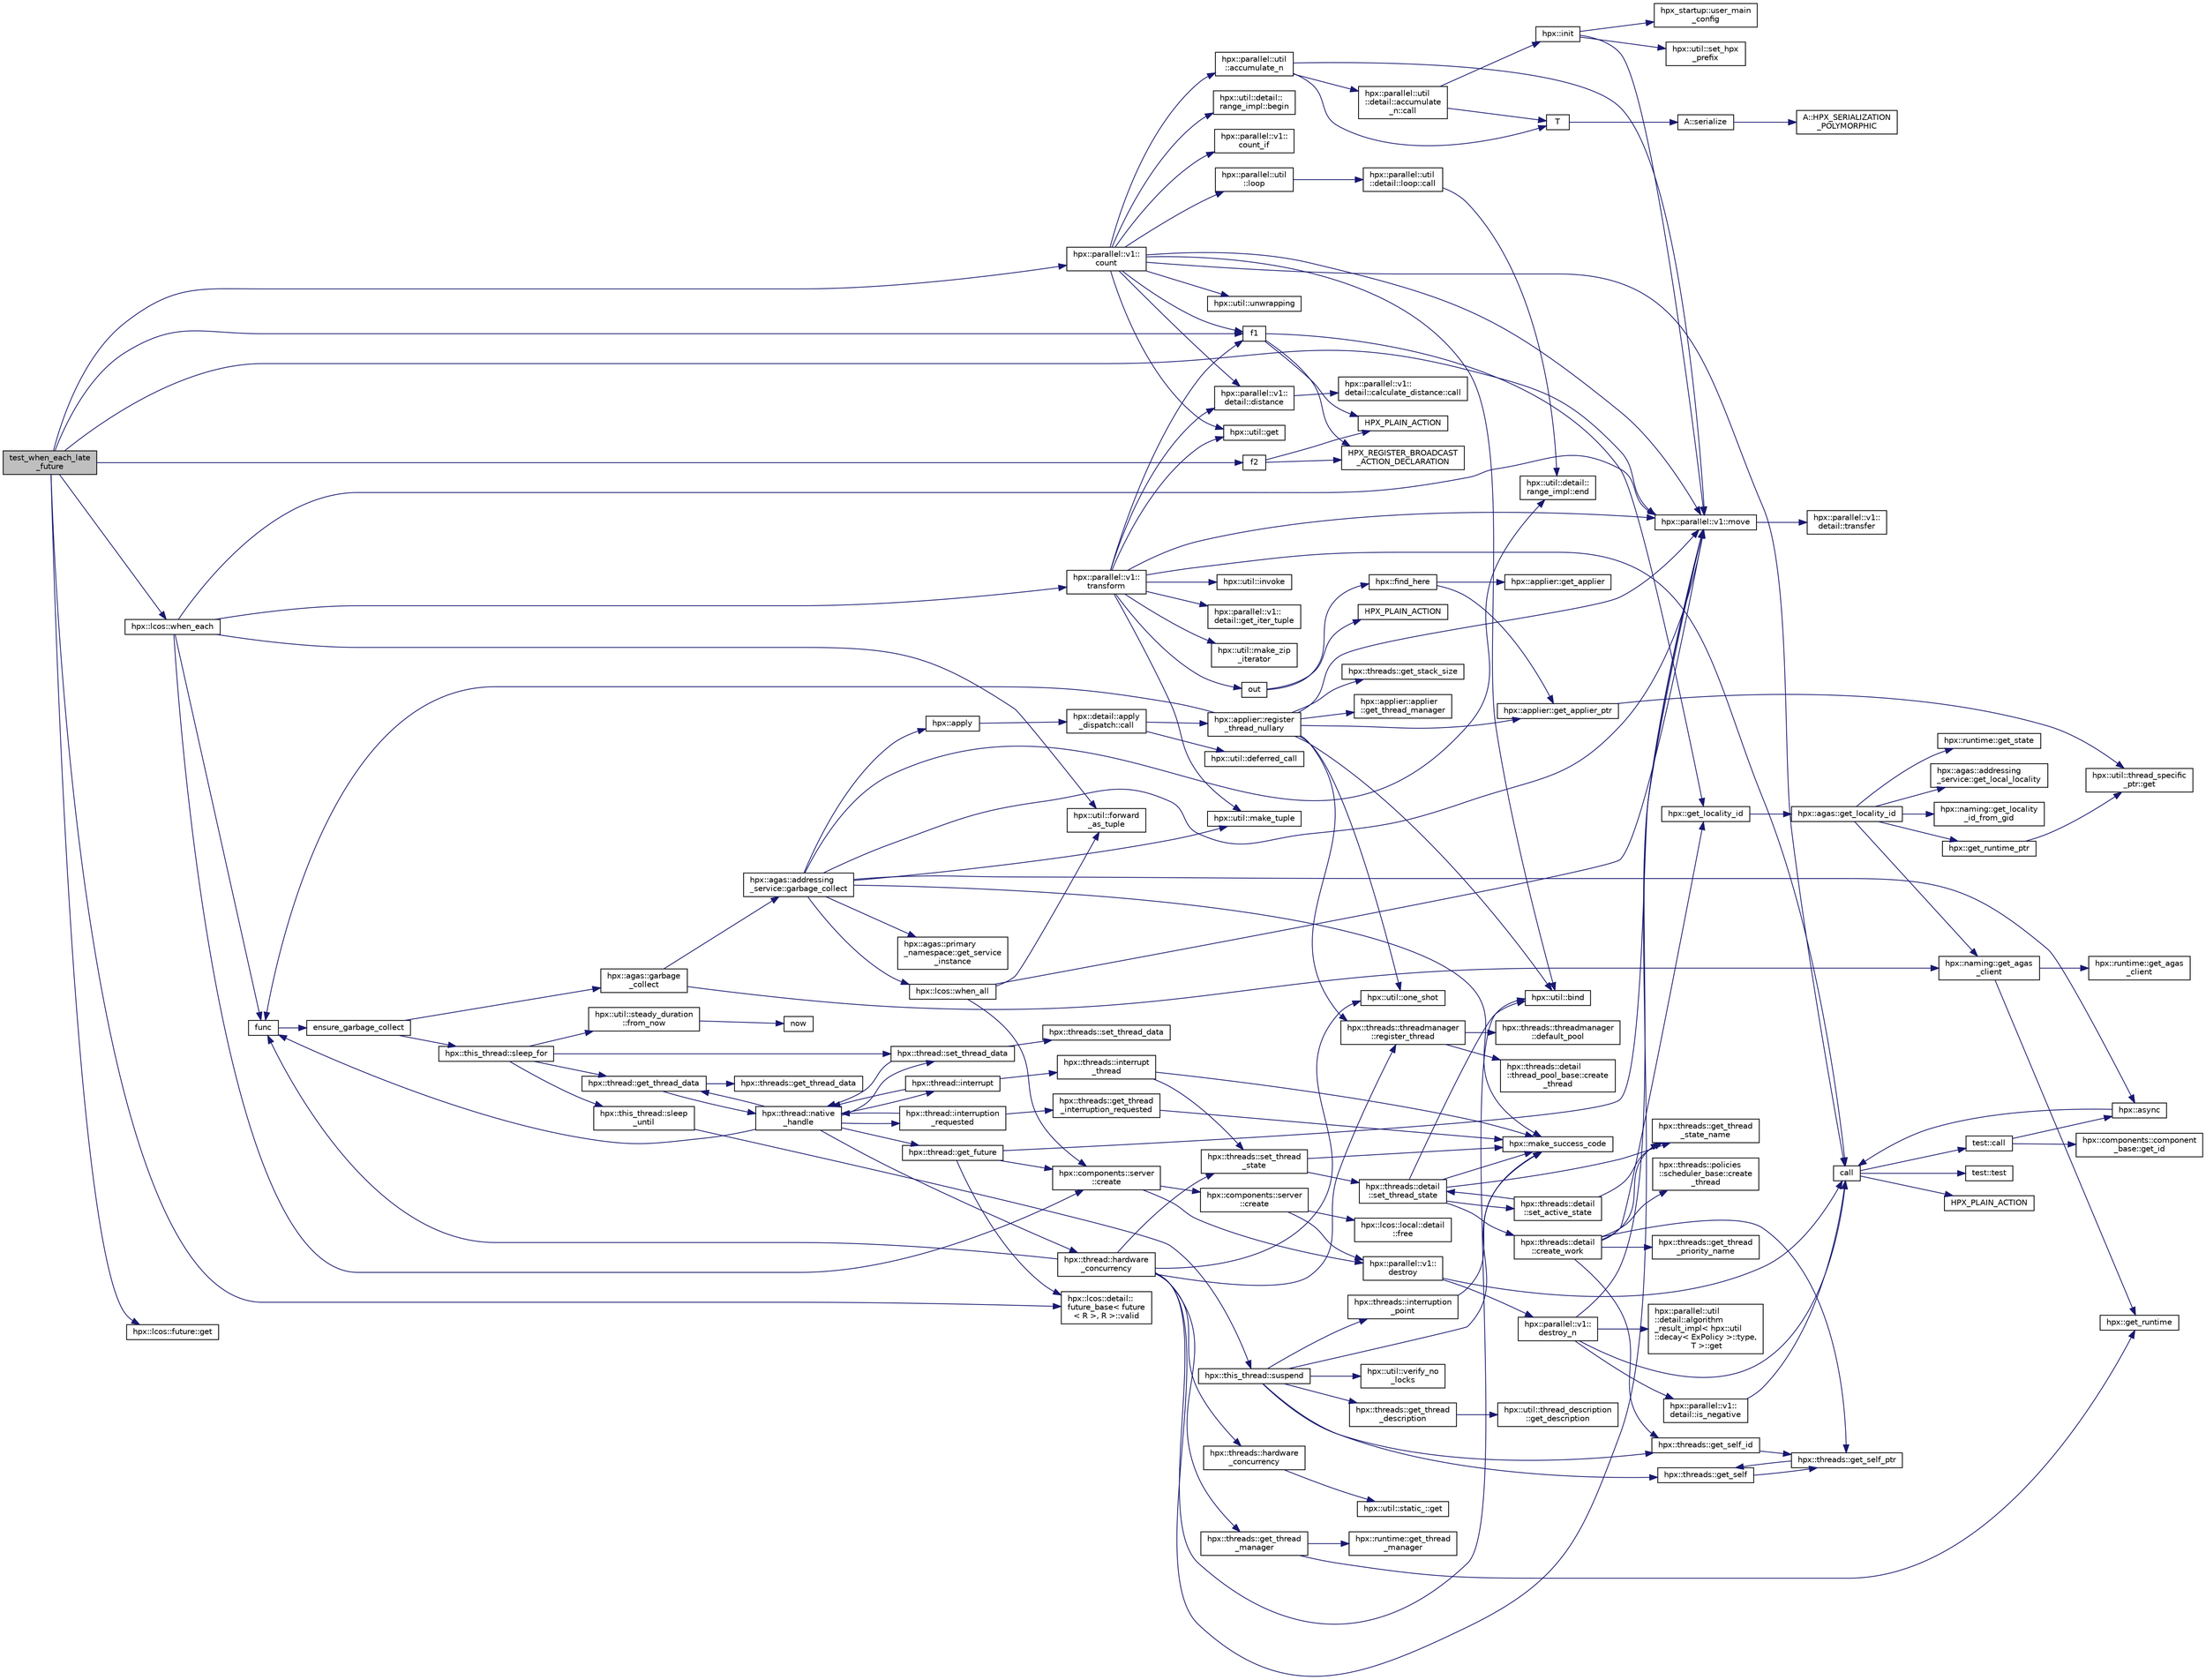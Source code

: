 digraph "test_when_each_late_future"
{
  edge [fontname="Helvetica",fontsize="10",labelfontname="Helvetica",labelfontsize="10"];
  node [fontname="Helvetica",fontsize="10",shape=record];
  rankdir="LR";
  Node809 [label="test_when_each_late\l_future",height=0.2,width=0.4,color="black", fillcolor="grey75", style="filled", fontcolor="black"];
  Node809 -> Node810 [color="midnightblue",fontsize="10",style="solid",fontname="Helvetica"];
  Node810 [label="hpx::parallel::v1::\lcount",height=0.2,width=0.4,color="black", fillcolor="white", style="filled",URL="$db/db9/namespacehpx_1_1parallel_1_1v1.html#a19d058114a2bd44801aab4176b188e23"];
  Node810 -> Node811 [color="midnightblue",fontsize="10",style="solid",fontname="Helvetica"];
  Node811 [label="hpx::parallel::v1::\lcount_if",height=0.2,width=0.4,color="black", fillcolor="white", style="filled",URL="$db/db9/namespacehpx_1_1parallel_1_1v1.html#ad836ff017ec208c2d6388a9b47b05ce0"];
  Node810 -> Node812 [color="midnightblue",fontsize="10",style="solid",fontname="Helvetica"];
  Node812 [label="f1",height=0.2,width=0.4,color="black", fillcolor="white", style="filled",URL="$d8/d8b/broadcast_8cpp.html#a1751fbd41f2529b84514a9dbd767959a"];
  Node812 -> Node813 [color="midnightblue",fontsize="10",style="solid",fontname="Helvetica"];
  Node813 [label="hpx::get_locality_id",height=0.2,width=0.4,color="black", fillcolor="white", style="filled",URL="$d8/d83/namespacehpx.html#a158d7c54a657bb364c1704033010697b",tooltip="Return the number of the locality this function is being called from. "];
  Node813 -> Node814 [color="midnightblue",fontsize="10",style="solid",fontname="Helvetica"];
  Node814 [label="hpx::agas::get_locality_id",height=0.2,width=0.4,color="black", fillcolor="white", style="filled",URL="$dc/d54/namespacehpx_1_1agas.html#a491cc2ddecdf0f1a9129900caa6a4d3e"];
  Node814 -> Node815 [color="midnightblue",fontsize="10",style="solid",fontname="Helvetica"];
  Node815 [label="hpx::get_runtime_ptr",height=0.2,width=0.4,color="black", fillcolor="white", style="filled",URL="$d8/d83/namespacehpx.html#af29daf2bb3e01b4d6495a1742b6cce64"];
  Node815 -> Node816 [color="midnightblue",fontsize="10",style="solid",fontname="Helvetica"];
  Node816 [label="hpx::util::thread_specific\l_ptr::get",height=0.2,width=0.4,color="black", fillcolor="white", style="filled",URL="$d4/d4c/structhpx_1_1util_1_1thread__specific__ptr.html#a3b27d8520710478aa41d1f74206bdba9"];
  Node814 -> Node817 [color="midnightblue",fontsize="10",style="solid",fontname="Helvetica"];
  Node817 [label="hpx::runtime::get_state",height=0.2,width=0.4,color="black", fillcolor="white", style="filled",URL="$d0/d7b/classhpx_1_1runtime.html#ab405f80e060dac95d624520f38b0524c"];
  Node814 -> Node818 [color="midnightblue",fontsize="10",style="solid",fontname="Helvetica"];
  Node818 [label="hpx::naming::get_agas\l_client",height=0.2,width=0.4,color="black", fillcolor="white", style="filled",URL="$d4/dc9/namespacehpx_1_1naming.html#a0408fffd5d34b620712a801b0ae3b032"];
  Node818 -> Node819 [color="midnightblue",fontsize="10",style="solid",fontname="Helvetica"];
  Node819 [label="hpx::get_runtime",height=0.2,width=0.4,color="black", fillcolor="white", style="filled",URL="$d8/d83/namespacehpx.html#aef902cc6c7dd3b9fbadf34d1e850a070"];
  Node818 -> Node820 [color="midnightblue",fontsize="10",style="solid",fontname="Helvetica"];
  Node820 [label="hpx::runtime::get_agas\l_client",height=0.2,width=0.4,color="black", fillcolor="white", style="filled",URL="$d0/d7b/classhpx_1_1runtime.html#aeb5dddd30d6b9861669af8ad44d1a96a"];
  Node814 -> Node821 [color="midnightblue",fontsize="10",style="solid",fontname="Helvetica"];
  Node821 [label="hpx::agas::addressing\l_service::get_local_locality",height=0.2,width=0.4,color="black", fillcolor="white", style="filled",URL="$db/d58/structhpx_1_1agas_1_1addressing__service.html#ab52c19a37c2a7a006c6c15f90ad0539c"];
  Node814 -> Node822 [color="midnightblue",fontsize="10",style="solid",fontname="Helvetica"];
  Node822 [label="hpx::naming::get_locality\l_id_from_gid",height=0.2,width=0.4,color="black", fillcolor="white", style="filled",URL="$d4/dc9/namespacehpx_1_1naming.html#a7fd43037784560bd04fda9b49e33529f"];
  Node812 -> Node823 [color="midnightblue",fontsize="10",style="solid",fontname="Helvetica"];
  Node823 [label="HPX_PLAIN_ACTION",height=0.2,width=0.4,color="black", fillcolor="white", style="filled",URL="$d8/d8b/broadcast_8cpp.html#a19685a0394ce6a99351f7a679f6eeefc"];
  Node812 -> Node824 [color="midnightblue",fontsize="10",style="solid",fontname="Helvetica"];
  Node824 [label="HPX_REGISTER_BROADCAST\l_ACTION_DECLARATION",height=0.2,width=0.4,color="black", fillcolor="white", style="filled",URL="$d7/d38/addressing__service_8cpp.html#a573d764d9cb34eec46a4bdffcf07875f"];
  Node810 -> Node825 [color="midnightblue",fontsize="10",style="solid",fontname="Helvetica"];
  Node825 [label="hpx::parallel::util\l::loop",height=0.2,width=0.4,color="black", fillcolor="white", style="filled",URL="$df/dc6/namespacehpx_1_1parallel_1_1util.html#a3f434e00f42929aac85debb8c5782213"];
  Node825 -> Node826 [color="midnightblue",fontsize="10",style="solid",fontname="Helvetica"];
  Node826 [label="hpx::parallel::util\l::detail::loop::call",height=0.2,width=0.4,color="black", fillcolor="white", style="filled",URL="$da/d06/structhpx_1_1parallel_1_1util_1_1detail_1_1loop.html#a5c5e8dbda782f09cdb7bc2509e3bf09e"];
  Node826 -> Node827 [color="midnightblue",fontsize="10",style="solid",fontname="Helvetica"];
  Node827 [label="hpx::util::detail::\lrange_impl::end",height=0.2,width=0.4,color="black", fillcolor="white", style="filled",URL="$d4/d4a/namespacehpx_1_1util_1_1detail_1_1range__impl.html#afb2ea48b0902f52ee4d8b764807b4316"];
  Node810 -> Node828 [color="midnightblue",fontsize="10",style="solid",fontname="Helvetica"];
  Node828 [label="hpx::util::bind",height=0.2,width=0.4,color="black", fillcolor="white", style="filled",URL="$df/dad/namespacehpx_1_1util.html#ad844caedf82a0173d6909d910c3e48c6"];
  Node810 -> Node829 [color="midnightblue",fontsize="10",style="solid",fontname="Helvetica"];
  Node829 [label="hpx::parallel::v1::move",height=0.2,width=0.4,color="black", fillcolor="white", style="filled",URL="$db/db9/namespacehpx_1_1parallel_1_1v1.html#aa7c4ede081ce786c9d1eb1adff495cfc"];
  Node829 -> Node830 [color="midnightblue",fontsize="10",style="solid",fontname="Helvetica"];
  Node830 [label="hpx::parallel::v1::\ldetail::transfer",height=0.2,width=0.4,color="black", fillcolor="white", style="filled",URL="$d2/ddd/namespacehpx_1_1parallel_1_1v1_1_1detail.html#ab1b56a05e1885ca7cc7ffa1804dd2f3c"];
  Node810 -> Node831 [color="midnightblue",fontsize="10",style="solid",fontname="Helvetica"];
  Node831 [label="hpx::util::get",height=0.2,width=0.4,color="black", fillcolor="white", style="filled",URL="$df/dad/namespacehpx_1_1util.html#a5cbd3c41f03f4d4acaedaa4777e3cc02"];
  Node810 -> Node832 [color="midnightblue",fontsize="10",style="solid",fontname="Helvetica"];
  Node832 [label="call",height=0.2,width=0.4,color="black", fillcolor="white", style="filled",URL="$d2/d67/promise__1620_8cpp.html#a58357f0b82bc761e1d0b9091ed563a70"];
  Node832 -> Node833 [color="midnightblue",fontsize="10",style="solid",fontname="Helvetica"];
  Node833 [label="test::test",height=0.2,width=0.4,color="black", fillcolor="white", style="filled",URL="$d8/d89/structtest.html#ab42d5ece712d716b04cb3f686f297a26"];
  Node832 -> Node834 [color="midnightblue",fontsize="10",style="solid",fontname="Helvetica"];
  Node834 [label="HPX_PLAIN_ACTION",height=0.2,width=0.4,color="black", fillcolor="white", style="filled",URL="$d2/d67/promise__1620_8cpp.html#ab96aab827a4b1fcaf66cfe0ba83fef23"];
  Node832 -> Node835 [color="midnightblue",fontsize="10",style="solid",fontname="Helvetica"];
  Node835 [label="test::call",height=0.2,width=0.4,color="black", fillcolor="white", style="filled",URL="$d8/d89/structtest.html#aeb29e7ed6518b9426ccf1344c52620ae"];
  Node835 -> Node836 [color="midnightblue",fontsize="10",style="solid",fontname="Helvetica"];
  Node836 [label="hpx::async",height=0.2,width=0.4,color="black", fillcolor="white", style="filled",URL="$d8/d83/namespacehpx.html#acb7d8e37b73b823956ce144f9a57eaa4"];
  Node836 -> Node832 [color="midnightblue",fontsize="10",style="solid",fontname="Helvetica"];
  Node835 -> Node837 [color="midnightblue",fontsize="10",style="solid",fontname="Helvetica"];
  Node837 [label="hpx::components::component\l_base::get_id",height=0.2,width=0.4,color="black", fillcolor="white", style="filled",URL="$d2/de6/classhpx_1_1components_1_1component__base.html#a4c8fd93514039bdf01c48d66d82b19cd"];
  Node810 -> Node838 [color="midnightblue",fontsize="10",style="solid",fontname="Helvetica"];
  Node838 [label="hpx::parallel::v1::\ldetail::distance",height=0.2,width=0.4,color="black", fillcolor="white", style="filled",URL="$d2/ddd/namespacehpx_1_1parallel_1_1v1_1_1detail.html#a6bea3c6a5f470cad11f27ee6bab4a33f"];
  Node838 -> Node839 [color="midnightblue",fontsize="10",style="solid",fontname="Helvetica"];
  Node839 [label="hpx::parallel::v1::\ldetail::calculate_distance::call",height=0.2,width=0.4,color="black", fillcolor="white", style="filled",URL="$db/dfa/structhpx_1_1parallel_1_1v1_1_1detail_1_1calculate__distance.html#a950a6627830a7d019ac0e734b0a447bf"];
  Node810 -> Node840 [color="midnightblue",fontsize="10",style="solid",fontname="Helvetica"];
  Node840 [label="hpx::util::unwrapping",height=0.2,width=0.4,color="black", fillcolor="white", style="filled",URL="$df/dad/namespacehpx_1_1util.html#a7529d9ac687684c33403cdd1f9cef8e4"];
  Node810 -> Node841 [color="midnightblue",fontsize="10",style="solid",fontname="Helvetica"];
  Node841 [label="hpx::parallel::util\l::accumulate_n",height=0.2,width=0.4,color="black", fillcolor="white", style="filled",URL="$df/dc6/namespacehpx_1_1parallel_1_1util.html#af19f9a2722f97c2247ea5d0dbb5e2d25"];
  Node841 -> Node842 [color="midnightblue",fontsize="10",style="solid",fontname="Helvetica"];
  Node842 [label="hpx::parallel::util\l::detail::accumulate\l_n::call",height=0.2,width=0.4,color="black", fillcolor="white", style="filled",URL="$d8/d3b/structhpx_1_1parallel_1_1util_1_1detail_1_1accumulate__n.html#a765aceb8ab313fc92f7c4aaf70ccca8f"];
  Node842 -> Node843 [color="midnightblue",fontsize="10",style="solid",fontname="Helvetica"];
  Node843 [label="hpx::init",height=0.2,width=0.4,color="black", fillcolor="white", style="filled",URL="$d8/d83/namespacehpx.html#a3c694ea960b47c56b33351ba16e3d76b",tooltip="Main entry point for launching the HPX runtime system. "];
  Node843 -> Node844 [color="midnightblue",fontsize="10",style="solid",fontname="Helvetica"];
  Node844 [label="hpx::util::set_hpx\l_prefix",height=0.2,width=0.4,color="black", fillcolor="white", style="filled",URL="$df/dad/namespacehpx_1_1util.html#ae40a23c1ba0a48d9304dcf717a95793e"];
  Node843 -> Node845 [color="midnightblue",fontsize="10",style="solid",fontname="Helvetica"];
  Node845 [label="hpx_startup::user_main\l_config",height=0.2,width=0.4,color="black", fillcolor="white", style="filled",URL="$d3/dd2/namespacehpx__startup.html#aaac571d88bd3912a4225a23eb3261637"];
  Node843 -> Node829 [color="midnightblue",fontsize="10",style="solid",fontname="Helvetica"];
  Node842 -> Node846 [color="midnightblue",fontsize="10",style="solid",fontname="Helvetica"];
  Node846 [label="T",height=0.2,width=0.4,color="black", fillcolor="white", style="filled",URL="$db/d33/polymorphic__semiintrusive__template_8cpp.html#ad187658f9cb91c1312b39ae7e896f1ea"];
  Node846 -> Node847 [color="midnightblue",fontsize="10",style="solid",fontname="Helvetica"];
  Node847 [label="A::serialize",height=0.2,width=0.4,color="black", fillcolor="white", style="filled",URL="$d7/da0/struct_a.html#a5f5c287cf471e274ed9dda0da1592212"];
  Node847 -> Node848 [color="midnightblue",fontsize="10",style="solid",fontname="Helvetica"];
  Node848 [label="A::HPX_SERIALIZATION\l_POLYMORPHIC",height=0.2,width=0.4,color="black", fillcolor="white", style="filled",URL="$d7/da0/struct_a.html#ada978cc156cebbafddb1f3aa4c01918c"];
  Node841 -> Node829 [color="midnightblue",fontsize="10",style="solid",fontname="Helvetica"];
  Node841 -> Node846 [color="midnightblue",fontsize="10",style="solid",fontname="Helvetica"];
  Node810 -> Node849 [color="midnightblue",fontsize="10",style="solid",fontname="Helvetica"];
  Node849 [label="hpx::util::detail::\lrange_impl::begin",height=0.2,width=0.4,color="black", fillcolor="white", style="filled",URL="$d4/d4a/namespacehpx_1_1util_1_1detail_1_1range__impl.html#a31e165df2b865cdd961f35ce938db41a"];
  Node809 -> Node812 [color="midnightblue",fontsize="10",style="solid",fontname="Helvetica"];
  Node809 -> Node850 [color="midnightblue",fontsize="10",style="solid",fontname="Helvetica"];
  Node850 [label="f2",height=0.2,width=0.4,color="black", fillcolor="white", style="filled",URL="$d8/d8b/broadcast_8cpp.html#a90b718127ae383af9c1b52fb8d5e1166"];
  Node850 -> Node823 [color="midnightblue",fontsize="10",style="solid",fontname="Helvetica"];
  Node850 -> Node824 [color="midnightblue",fontsize="10",style="solid",fontname="Helvetica"];
  Node809 -> Node851 [color="midnightblue",fontsize="10",style="solid",fontname="Helvetica"];
  Node851 [label="hpx::lcos::when_each",height=0.2,width=0.4,color="black", fillcolor="white", style="filled",URL="$d2/dc9/namespacehpx_1_1lcos.html#a728db59d566f9fda1ab2a44f2bf9859c"];
  Node851 -> Node852 [color="midnightblue",fontsize="10",style="solid",fontname="Helvetica"];
  Node852 [label="hpx::parallel::v1::\ltransform",height=0.2,width=0.4,color="black", fillcolor="white", style="filled",URL="$db/db9/namespacehpx_1_1parallel_1_1v1.html#a32d45550d15f1c22055bc56a431c69f4"];
  Node852 -> Node853 [color="midnightblue",fontsize="10",style="solid",fontname="Helvetica"];
  Node853 [label="hpx::util::invoke",height=0.2,width=0.4,color="black", fillcolor="white", style="filled",URL="$df/dad/namespacehpx_1_1util.html#a9ed3f52b36e725e476dbf5099134ed3d"];
  Node852 -> Node829 [color="midnightblue",fontsize="10",style="solid",fontname="Helvetica"];
  Node852 -> Node812 [color="midnightblue",fontsize="10",style="solid",fontname="Helvetica"];
  Node852 -> Node854 [color="midnightblue",fontsize="10",style="solid",fontname="Helvetica"];
  Node854 [label="hpx::parallel::v1::\ldetail::get_iter_tuple",height=0.2,width=0.4,color="black", fillcolor="white", style="filled",URL="$d2/ddd/namespacehpx_1_1parallel_1_1v1_1_1detail.html#ac54525f2c9a7b2f5801b843bca7db383"];
  Node852 -> Node855 [color="midnightblue",fontsize="10",style="solid",fontname="Helvetica"];
  Node855 [label="hpx::util::make_zip\l_iterator",height=0.2,width=0.4,color="black", fillcolor="white", style="filled",URL="$df/dad/namespacehpx_1_1util.html#a2f68369b316e5699be2c81c04e3ee209"];
  Node852 -> Node838 [color="midnightblue",fontsize="10",style="solid",fontname="Helvetica"];
  Node852 -> Node831 [color="midnightblue",fontsize="10",style="solid",fontname="Helvetica"];
  Node852 -> Node856 [color="midnightblue",fontsize="10",style="solid",fontname="Helvetica"];
  Node856 [label="hpx::util::make_tuple",height=0.2,width=0.4,color="black", fillcolor="white", style="filled",URL="$df/dad/namespacehpx_1_1util.html#a06fa74211a987d208e013f400a9f5328"];
  Node852 -> Node857 [color="midnightblue",fontsize="10",style="solid",fontname="Helvetica"];
  Node857 [label="out",height=0.2,width=0.4,color="black", fillcolor="white", style="filled",URL="$d5/d69/wait__all__hang__1946_8cpp.html#ae95890c5079ed07d292e9e2c1b187e97"];
  Node857 -> Node858 [color="midnightblue",fontsize="10",style="solid",fontname="Helvetica"];
  Node858 [label="hpx::find_here",height=0.2,width=0.4,color="black", fillcolor="white", style="filled",URL="$d8/d83/namespacehpx.html#af07c1b6e26bcdfb1138643a1a2133cf4",tooltip="Return the global id representing this locality. "];
  Node858 -> Node859 [color="midnightblue",fontsize="10",style="solid",fontname="Helvetica"];
  Node859 [label="hpx::applier::get_applier_ptr",height=0.2,width=0.4,color="black", fillcolor="white", style="filled",URL="$d8/dcb/namespacehpx_1_1applier.html#a617483cf2b77ad3a0aa428ade7b35299"];
  Node859 -> Node816 [color="midnightblue",fontsize="10",style="solid",fontname="Helvetica"];
  Node858 -> Node860 [color="midnightblue",fontsize="10",style="solid",fontname="Helvetica"];
  Node860 [label="hpx::applier::get_applier",height=0.2,width=0.4,color="black", fillcolor="white", style="filled",URL="$d8/dcb/namespacehpx_1_1applier.html#aba1147ab54a476403b37f20a39b1e239"];
  Node857 -> Node861 [color="midnightblue",fontsize="10",style="solid",fontname="Helvetica"];
  Node861 [label="HPX_PLAIN_ACTION",height=0.2,width=0.4,color="black", fillcolor="white", style="filled",URL="$d5/d69/wait__all__hang__1946_8cpp.html#ac9bd456810a9b90073efb27cea0b1cc0"];
  Node852 -> Node832 [color="midnightblue",fontsize="10",style="solid",fontname="Helvetica"];
  Node851 -> Node862 [color="midnightblue",fontsize="10",style="solid",fontname="Helvetica"];
  Node862 [label="hpx::util::forward\l_as_tuple",height=0.2,width=0.4,color="black", fillcolor="white", style="filled",URL="$df/dad/namespacehpx_1_1util.html#ab7c31e3f24c3302a4f67b6735a6fa597"];
  Node851 -> Node829 [color="midnightblue",fontsize="10",style="solid",fontname="Helvetica"];
  Node851 -> Node863 [color="midnightblue",fontsize="10",style="solid",fontname="Helvetica"];
  Node863 [label="func",height=0.2,width=0.4,color="black", fillcolor="white", style="filled",URL="$d8/dfd/id__type__ref__counting__1032_8cpp.html#ab811b86ea5107ffb3351fcaa29d2c652"];
  Node863 -> Node864 [color="midnightblue",fontsize="10",style="solid",fontname="Helvetica"];
  Node864 [label="ensure_garbage_collect",height=0.2,width=0.4,color="black", fillcolor="white", style="filled",URL="$d8/dfd/id__type__ref__counting__1032_8cpp.html#a5264b94bf7c262ac0e521fb290d476d5"];
  Node864 -> Node865 [color="midnightblue",fontsize="10",style="solid",fontname="Helvetica"];
  Node865 [label="hpx::this_thread::sleep_for",height=0.2,width=0.4,color="black", fillcolor="white", style="filled",URL="$d9/d52/namespacehpx_1_1this__thread.html#afc042a5a5fa52eef2d1d177a343435cf"];
  Node865 -> Node866 [color="midnightblue",fontsize="10",style="solid",fontname="Helvetica"];
  Node866 [label="hpx::this_thread::sleep\l_until",height=0.2,width=0.4,color="black", fillcolor="white", style="filled",URL="$d9/d52/namespacehpx_1_1this__thread.html#ae12a853980115b23ff0ab8ca06622658"];
  Node866 -> Node867 [color="midnightblue",fontsize="10",style="solid",fontname="Helvetica"];
  Node867 [label="hpx::this_thread::suspend",height=0.2,width=0.4,color="black", fillcolor="white", style="filled",URL="$d9/d52/namespacehpx_1_1this__thread.html#aca220026fb3014c0881d129fe31c0073"];
  Node867 -> Node868 [color="midnightblue",fontsize="10",style="solid",fontname="Helvetica"];
  Node868 [label="hpx::threads::get_self",height=0.2,width=0.4,color="black", fillcolor="white", style="filled",URL="$d7/d28/namespacehpx_1_1threads.html#a07daf4d6d29233f20d66d41ab7b5b8e8"];
  Node868 -> Node869 [color="midnightblue",fontsize="10",style="solid",fontname="Helvetica"];
  Node869 [label="hpx::threads::get_self_ptr",height=0.2,width=0.4,color="black", fillcolor="white", style="filled",URL="$d7/d28/namespacehpx_1_1threads.html#a22877ae347ad884cde3a51397dad6c53"];
  Node869 -> Node868 [color="midnightblue",fontsize="10",style="solid",fontname="Helvetica"];
  Node867 -> Node870 [color="midnightblue",fontsize="10",style="solid",fontname="Helvetica"];
  Node870 [label="hpx::threads::get_self_id",height=0.2,width=0.4,color="black", fillcolor="white", style="filled",URL="$d7/d28/namespacehpx_1_1threads.html#afafe0f900b9fac3d4ed3c747625c1cfe"];
  Node870 -> Node869 [color="midnightblue",fontsize="10",style="solid",fontname="Helvetica"];
  Node867 -> Node871 [color="midnightblue",fontsize="10",style="solid",fontname="Helvetica"];
  Node871 [label="hpx::threads::interruption\l_point",height=0.2,width=0.4,color="black", fillcolor="white", style="filled",URL="$d7/d28/namespacehpx_1_1threads.html#ada6ec56a12b050707311d8c628089059"];
  Node871 -> Node872 [color="midnightblue",fontsize="10",style="solid",fontname="Helvetica"];
  Node872 [label="hpx::make_success_code",height=0.2,width=0.4,color="black", fillcolor="white", style="filled",URL="$d8/d83/namespacehpx.html#a0e8512a8f49e2a6c8185061181419d8f",tooltip="Returns error_code(hpx::success, \"success\", mode). "];
  Node867 -> Node873 [color="midnightblue",fontsize="10",style="solid",fontname="Helvetica"];
  Node873 [label="hpx::util::verify_no\l_locks",height=0.2,width=0.4,color="black", fillcolor="white", style="filled",URL="$df/dad/namespacehpx_1_1util.html#ae0e1837ee6f09b79b26c2e788d2e9fc9"];
  Node867 -> Node874 [color="midnightblue",fontsize="10",style="solid",fontname="Helvetica"];
  Node874 [label="hpx::threads::get_thread\l_description",height=0.2,width=0.4,color="black", fillcolor="white", style="filled",URL="$d7/d28/namespacehpx_1_1threads.html#a42fc18a7a680f4e8bc633a4b4c956701"];
  Node874 -> Node875 [color="midnightblue",fontsize="10",style="solid",fontname="Helvetica"];
  Node875 [label="hpx::util::thread_description\l::get_description",height=0.2,width=0.4,color="black", fillcolor="white", style="filled",URL="$df/d9e/structhpx_1_1util_1_1thread__description.html#a8c834e14eca6eb228188022577f9f952"];
  Node867 -> Node872 [color="midnightblue",fontsize="10",style="solid",fontname="Helvetica"];
  Node865 -> Node876 [color="midnightblue",fontsize="10",style="solid",fontname="Helvetica"];
  Node876 [label="hpx::util::steady_duration\l::from_now",height=0.2,width=0.4,color="black", fillcolor="white", style="filled",URL="$d9/d4f/classhpx_1_1util_1_1steady__duration.html#a0132206d767cd0f7395507b40111a153"];
  Node876 -> Node877 [color="midnightblue",fontsize="10",style="solid",fontname="Helvetica"];
  Node877 [label="now",height=0.2,width=0.4,color="black", fillcolor="white", style="filled",URL="$de/db3/1d__stencil__1__omp_8cpp.html#a89e9667753dccfac455bd37a7a3a7b16"];
  Node865 -> Node878 [color="midnightblue",fontsize="10",style="solid",fontname="Helvetica"];
  Node878 [label="hpx::thread::get_thread_data",height=0.2,width=0.4,color="black", fillcolor="white", style="filled",URL="$de/d9b/classhpx_1_1thread.html#a4535ef82cec3b953d2c941d20e3e3904"];
  Node878 -> Node879 [color="midnightblue",fontsize="10",style="solid",fontname="Helvetica"];
  Node879 [label="hpx::threads::get_thread_data",height=0.2,width=0.4,color="black", fillcolor="white", style="filled",URL="$d7/d28/namespacehpx_1_1threads.html#a8737931ff6303807225f735b2b384ae4"];
  Node878 -> Node880 [color="midnightblue",fontsize="10",style="solid",fontname="Helvetica"];
  Node880 [label="hpx::thread::native\l_handle",height=0.2,width=0.4,color="black", fillcolor="white", style="filled",URL="$de/d9b/classhpx_1_1thread.html#acf48190d264ab64c1c4ec99d0b421b5a"];
  Node880 -> Node881 [color="midnightblue",fontsize="10",style="solid",fontname="Helvetica"];
  Node881 [label="hpx::thread::hardware\l_concurrency",height=0.2,width=0.4,color="black", fillcolor="white", style="filled",URL="$de/d9b/classhpx_1_1thread.html#a8e4fff210e02485ba493bc3a2a956c03"];
  Node881 -> Node882 [color="midnightblue",fontsize="10",style="solid",fontname="Helvetica"];
  Node882 [label="hpx::threads::hardware\l_concurrency",height=0.2,width=0.4,color="black", fillcolor="white", style="filled",URL="$d7/d28/namespacehpx_1_1threads.html#aa8752a235478d2ad7b5ac467b63ab527"];
  Node882 -> Node883 [color="midnightblue",fontsize="10",style="solid",fontname="Helvetica"];
  Node883 [label="hpx::util::static_::get",height=0.2,width=0.4,color="black", fillcolor="white", style="filled",URL="$d3/dbb/structhpx_1_1util_1_1static__.html#a2967c633948a3bf17a3b5405ef5a8318"];
  Node881 -> Node863 [color="midnightblue",fontsize="10",style="solid",fontname="Helvetica"];
  Node881 -> Node828 [color="midnightblue",fontsize="10",style="solid",fontname="Helvetica"];
  Node881 -> Node884 [color="midnightblue",fontsize="10",style="solid",fontname="Helvetica"];
  Node884 [label="hpx::util::one_shot",height=0.2,width=0.4,color="black", fillcolor="white", style="filled",URL="$df/dad/namespacehpx_1_1util.html#a273e61be42a72415291e0ec0a4f28c7a"];
  Node881 -> Node829 [color="midnightblue",fontsize="10",style="solid",fontname="Helvetica"];
  Node881 -> Node885 [color="midnightblue",fontsize="10",style="solid",fontname="Helvetica"];
  Node885 [label="hpx::threads::get_thread\l_manager",height=0.2,width=0.4,color="black", fillcolor="white", style="filled",URL="$d7/d28/namespacehpx_1_1threads.html#a076973c3a53beadde7d967e22c4f6cce"];
  Node885 -> Node819 [color="midnightblue",fontsize="10",style="solid",fontname="Helvetica"];
  Node885 -> Node886 [color="midnightblue",fontsize="10",style="solid",fontname="Helvetica"];
  Node886 [label="hpx::runtime::get_thread\l_manager",height=0.2,width=0.4,color="black", fillcolor="white", style="filled",URL="$d0/d7b/classhpx_1_1runtime.html#a865b12d57fcd44a8d3dda3e35414f563"];
  Node881 -> Node887 [color="midnightblue",fontsize="10",style="solid",fontname="Helvetica"];
  Node887 [label="hpx::threads::threadmanager\l::register_thread",height=0.2,width=0.4,color="black", fillcolor="white", style="filled",URL="$d5/daa/classhpx_1_1threads_1_1threadmanager.html#a7f79c7578e08a60ca45eb276ce8133d8"];
  Node887 -> Node888 [color="midnightblue",fontsize="10",style="solid",fontname="Helvetica"];
  Node888 [label="hpx::threads::threadmanager\l::default_pool",height=0.2,width=0.4,color="black", fillcolor="white", style="filled",URL="$d5/daa/classhpx_1_1threads_1_1threadmanager.html#a851f067d03b5dd1c5e6a9a6a841e05df"];
  Node887 -> Node889 [color="midnightblue",fontsize="10",style="solid",fontname="Helvetica"];
  Node889 [label="hpx::threads::detail\l::thread_pool_base::create\l_thread",height=0.2,width=0.4,color="black", fillcolor="white", style="filled",URL="$de/dae/classhpx_1_1threads_1_1detail_1_1thread__pool__base.html#ad35d3779eef6f4528e62a26d71b34b34"];
  Node881 -> Node890 [color="midnightblue",fontsize="10",style="solid",fontname="Helvetica"];
  Node890 [label="hpx::threads::set_thread\l_state",height=0.2,width=0.4,color="black", fillcolor="white", style="filled",URL="$d7/d28/namespacehpx_1_1threads.html#ac0690ad16ad778bcc79dcd727cc33025",tooltip="Set the thread state of the thread referenced by the thread_id id. "];
  Node890 -> Node872 [color="midnightblue",fontsize="10",style="solid",fontname="Helvetica"];
  Node890 -> Node891 [color="midnightblue",fontsize="10",style="solid",fontname="Helvetica"];
  Node891 [label="hpx::threads::detail\l::set_thread_state",height=0.2,width=0.4,color="black", fillcolor="white", style="filled",URL="$d2/dd1/namespacehpx_1_1threads_1_1detail.html#af85ddc854c4a149bf1738eb1b111b9ab"];
  Node891 -> Node892 [color="midnightblue",fontsize="10",style="solid",fontname="Helvetica"];
  Node892 [label="hpx::threads::get_thread\l_state_name",height=0.2,width=0.4,color="black", fillcolor="white", style="filled",URL="$d7/d28/namespacehpx_1_1threads.html#a26f91ea8d2195f165c033241c5cd11db"];
  Node891 -> Node872 [color="midnightblue",fontsize="10",style="solid",fontname="Helvetica"];
  Node891 -> Node828 [color="midnightblue",fontsize="10",style="solid",fontname="Helvetica"];
  Node891 -> Node893 [color="midnightblue",fontsize="10",style="solid",fontname="Helvetica"];
  Node893 [label="hpx::threads::detail\l::set_active_state",height=0.2,width=0.4,color="black", fillcolor="white", style="filled",URL="$d2/dd1/namespacehpx_1_1threads_1_1detail.html#a45884a5bf04ad66a4f259231a3947e76"];
  Node893 -> Node892 [color="midnightblue",fontsize="10",style="solid",fontname="Helvetica"];
  Node893 -> Node891 [color="midnightblue",fontsize="10",style="solid",fontname="Helvetica"];
  Node891 -> Node894 [color="midnightblue",fontsize="10",style="solid",fontname="Helvetica"];
  Node894 [label="hpx::threads::detail\l::create_work",height=0.2,width=0.4,color="black", fillcolor="white", style="filled",URL="$d2/dd1/namespacehpx_1_1threads_1_1detail.html#ae22384a3c1b1a1940032fad068fb54b1"];
  Node894 -> Node892 [color="midnightblue",fontsize="10",style="solid",fontname="Helvetica"];
  Node894 -> Node895 [color="midnightblue",fontsize="10",style="solid",fontname="Helvetica"];
  Node895 [label="hpx::threads::get_thread\l_priority_name",height=0.2,width=0.4,color="black", fillcolor="white", style="filled",URL="$d7/d28/namespacehpx_1_1threads.html#a9c6b2fec0c1cf5b06ff83ce756ca6d42"];
  Node894 -> Node869 [color="midnightblue",fontsize="10",style="solid",fontname="Helvetica"];
  Node894 -> Node870 [color="midnightblue",fontsize="10",style="solid",fontname="Helvetica"];
  Node894 -> Node813 [color="midnightblue",fontsize="10",style="solid",fontname="Helvetica"];
  Node894 -> Node896 [color="midnightblue",fontsize="10",style="solid",fontname="Helvetica"];
  Node896 [label="hpx::threads::policies\l::scheduler_base::create\l_thread",height=0.2,width=0.4,color="black", fillcolor="white", style="filled",URL="$dd/d7e/structhpx_1_1threads_1_1policies_1_1scheduler__base.html#ad3b05cd7f363cc8e8410ce368c3794e0"];
  Node880 -> Node897 [color="midnightblue",fontsize="10",style="solid",fontname="Helvetica"];
  Node897 [label="hpx::thread::interrupt",height=0.2,width=0.4,color="black", fillcolor="white", style="filled",URL="$de/d9b/classhpx_1_1thread.html#ac34d0d033aa743c476a79dbc2e1a8a39"];
  Node897 -> Node898 [color="midnightblue",fontsize="10",style="solid",fontname="Helvetica"];
  Node898 [label="hpx::threads::interrupt\l_thread",height=0.2,width=0.4,color="black", fillcolor="white", style="filled",URL="$d7/d28/namespacehpx_1_1threads.html#a6bdda1a2aab61b9b13d274b5155d7e73"];
  Node898 -> Node872 [color="midnightblue",fontsize="10",style="solid",fontname="Helvetica"];
  Node898 -> Node890 [color="midnightblue",fontsize="10",style="solid",fontname="Helvetica"];
  Node897 -> Node880 [color="midnightblue",fontsize="10",style="solid",fontname="Helvetica"];
  Node880 -> Node899 [color="midnightblue",fontsize="10",style="solid",fontname="Helvetica"];
  Node899 [label="hpx::thread::interruption\l_requested",height=0.2,width=0.4,color="black", fillcolor="white", style="filled",URL="$de/d9b/classhpx_1_1thread.html#a33276bb4c20bbb0b1978944e18ef71b8"];
  Node899 -> Node900 [color="midnightblue",fontsize="10",style="solid",fontname="Helvetica"];
  Node900 [label="hpx::threads::get_thread\l_interruption_requested",height=0.2,width=0.4,color="black", fillcolor="white", style="filled",URL="$d7/d28/namespacehpx_1_1threads.html#ae64a7fdb8b5c8bac7be0c8282672a03b"];
  Node900 -> Node872 [color="midnightblue",fontsize="10",style="solid",fontname="Helvetica"];
  Node899 -> Node880 [color="midnightblue",fontsize="10",style="solid",fontname="Helvetica"];
  Node880 -> Node901 [color="midnightblue",fontsize="10",style="solid",fontname="Helvetica"];
  Node901 [label="hpx::thread::get_future",height=0.2,width=0.4,color="black", fillcolor="white", style="filled",URL="$de/d9b/classhpx_1_1thread.html#a87fdb0d8da826366fc190ed224900a64"];
  Node901 -> Node902 [color="midnightblue",fontsize="10",style="solid",fontname="Helvetica"];
  Node902 [label="hpx::lcos::detail::\lfuture_base\< future\l\< R \>, R \>::valid",height=0.2,width=0.4,color="black", fillcolor="white", style="filled",URL="$d5/dd7/classhpx_1_1lcos_1_1detail_1_1future__base.html#aaf7beb7374815614363033bd96573e75"];
  Node901 -> Node903 [color="midnightblue",fontsize="10",style="solid",fontname="Helvetica"];
  Node903 [label="hpx::components::server\l::create",height=0.2,width=0.4,color="black", fillcolor="white", style="filled",URL="$d2/da2/namespacehpx_1_1components_1_1server.html#ac776c89f3d68ceb910e8cee9fa937ab4",tooltip="Create arrays of components using their default constructor. "];
  Node903 -> Node904 [color="midnightblue",fontsize="10",style="solid",fontname="Helvetica"];
  Node904 [label="hpx::components::server\l::create",height=0.2,width=0.4,color="black", fillcolor="white", style="filled",URL="$d2/da2/namespacehpx_1_1components_1_1server.html#a77d26de181c97b444565e230577981bd"];
  Node904 -> Node905 [color="midnightblue",fontsize="10",style="solid",fontname="Helvetica"];
  Node905 [label="hpx::lcos::local::detail\l::free",height=0.2,width=0.4,color="black", fillcolor="white", style="filled",URL="$d4/dcb/namespacehpx_1_1lcos_1_1local_1_1detail.html#a55a940f019734e9bb045dc123cd80e48"];
  Node904 -> Node906 [color="midnightblue",fontsize="10",style="solid",fontname="Helvetica"];
  Node906 [label="hpx::parallel::v1::\ldestroy",height=0.2,width=0.4,color="black", fillcolor="white", style="filled",URL="$db/db9/namespacehpx_1_1parallel_1_1v1.html#acf303558375048e8a7cc9a2c2e09477f"];
  Node906 -> Node832 [color="midnightblue",fontsize="10",style="solid",fontname="Helvetica"];
  Node906 -> Node907 [color="midnightblue",fontsize="10",style="solid",fontname="Helvetica"];
  Node907 [label="hpx::parallel::v1::\ldestroy_n",height=0.2,width=0.4,color="black", fillcolor="white", style="filled",URL="$db/db9/namespacehpx_1_1parallel_1_1v1.html#a71d0691132a300690163f5636bcd5bd3"];
  Node907 -> Node908 [color="midnightblue",fontsize="10",style="solid",fontname="Helvetica"];
  Node908 [label="hpx::parallel::v1::\ldetail::is_negative",height=0.2,width=0.4,color="black", fillcolor="white", style="filled",URL="$d2/ddd/namespacehpx_1_1parallel_1_1v1_1_1detail.html#adf2e40fc4b20ad0fd442ee3118a4d527"];
  Node908 -> Node832 [color="midnightblue",fontsize="10",style="solid",fontname="Helvetica"];
  Node907 -> Node909 [color="midnightblue",fontsize="10",style="solid",fontname="Helvetica"];
  Node909 [label="hpx::parallel::util\l::detail::algorithm\l_result_impl\< hpx::util\l::decay\< ExPolicy \>::type,\l T \>::get",height=0.2,width=0.4,color="black", fillcolor="white", style="filled",URL="$d2/d42/structhpx_1_1parallel_1_1util_1_1detail_1_1algorithm__result__impl.html#ab5b051e8ec74eff5e0e62fd63f5d377e"];
  Node907 -> Node829 [color="midnightblue",fontsize="10",style="solid",fontname="Helvetica"];
  Node907 -> Node832 [color="midnightblue",fontsize="10",style="solid",fontname="Helvetica"];
  Node903 -> Node906 [color="midnightblue",fontsize="10",style="solid",fontname="Helvetica"];
  Node901 -> Node829 [color="midnightblue",fontsize="10",style="solid",fontname="Helvetica"];
  Node880 -> Node878 [color="midnightblue",fontsize="10",style="solid",fontname="Helvetica"];
  Node880 -> Node910 [color="midnightblue",fontsize="10",style="solid",fontname="Helvetica"];
  Node910 [label="hpx::thread::set_thread_data",height=0.2,width=0.4,color="black", fillcolor="white", style="filled",URL="$de/d9b/classhpx_1_1thread.html#a7317a3cf5251f3b33c990449570d4cea"];
  Node910 -> Node911 [color="midnightblue",fontsize="10",style="solid",fontname="Helvetica"];
  Node911 [label="hpx::threads::set_thread_data",height=0.2,width=0.4,color="black", fillcolor="white", style="filled",URL="$d7/d28/namespacehpx_1_1threads.html#a00a625acc149fce3ae38e4340454acf7"];
  Node910 -> Node880 [color="midnightblue",fontsize="10",style="solid",fontname="Helvetica"];
  Node880 -> Node863 [color="midnightblue",fontsize="10",style="solid",fontname="Helvetica"];
  Node865 -> Node910 [color="midnightblue",fontsize="10",style="solid",fontname="Helvetica"];
  Node864 -> Node912 [color="midnightblue",fontsize="10",style="solid",fontname="Helvetica"];
  Node912 [label="hpx::agas::garbage\l_collect",height=0.2,width=0.4,color="black", fillcolor="white", style="filled",URL="$dc/d54/namespacehpx_1_1agas.html#a951337adc4f9bd6df00a50737468e911"];
  Node912 -> Node818 [color="midnightblue",fontsize="10",style="solid",fontname="Helvetica"];
  Node912 -> Node913 [color="midnightblue",fontsize="10",style="solid",fontname="Helvetica"];
  Node913 [label="hpx::agas::addressing\l_service::garbage_collect",height=0.2,width=0.4,color="black", fillcolor="white", style="filled",URL="$db/d58/structhpx_1_1agas_1_1addressing__service.html#a87dcae0eacf6e62d5103ebf516d86f63"];
  Node913 -> Node872 [color="midnightblue",fontsize="10",style="solid",fontname="Helvetica"];
  Node913 -> Node914 [color="midnightblue",fontsize="10",style="solid",fontname="Helvetica"];
  Node914 [label="hpx::agas::primary\l_namespace::get_service\l_instance",height=0.2,width=0.4,color="black", fillcolor="white", style="filled",URL="$d1/d43/structhpx_1_1agas_1_1primary__namespace.html#a7630ff0f30ff8c23b13b4672c5350e2e"];
  Node913 -> Node856 [color="midnightblue",fontsize="10",style="solid",fontname="Helvetica"];
  Node913 -> Node827 [color="midnightblue",fontsize="10",style="solid",fontname="Helvetica"];
  Node913 -> Node915 [color="midnightblue",fontsize="10",style="solid",fontname="Helvetica"];
  Node915 [label="hpx::apply",height=0.2,width=0.4,color="black", fillcolor="white", style="filled",URL="$d8/d83/namespacehpx.html#aa87762f0db0731d385f3fdfdb25d59fc"];
  Node915 -> Node916 [color="midnightblue",fontsize="10",style="solid",fontname="Helvetica"];
  Node916 [label="hpx::detail::apply\l_dispatch::call",height=0.2,width=0.4,color="black", fillcolor="white", style="filled",URL="$db/de8/structhpx_1_1detail_1_1apply__dispatch.html#a0755fab16d281e74bcff0f8045be9459"];
  Node916 -> Node917 [color="midnightblue",fontsize="10",style="solid",fontname="Helvetica"];
  Node917 [label="hpx::applier::register\l_thread_nullary",height=0.2,width=0.4,color="black", fillcolor="white", style="filled",URL="$d8/dcb/namespacehpx_1_1applier.html#a401cd1145927e58d74d1eb52aaccd936"];
  Node917 -> Node859 [color="midnightblue",fontsize="10",style="solid",fontname="Helvetica"];
  Node917 -> Node863 [color="midnightblue",fontsize="10",style="solid",fontname="Helvetica"];
  Node917 -> Node828 [color="midnightblue",fontsize="10",style="solid",fontname="Helvetica"];
  Node917 -> Node884 [color="midnightblue",fontsize="10",style="solid",fontname="Helvetica"];
  Node917 -> Node829 [color="midnightblue",fontsize="10",style="solid",fontname="Helvetica"];
  Node917 -> Node918 [color="midnightblue",fontsize="10",style="solid",fontname="Helvetica"];
  Node918 [label="hpx::threads::get_stack_size",height=0.2,width=0.4,color="black", fillcolor="white", style="filled",URL="$d7/d28/namespacehpx_1_1threads.html#af597241b3c2785150be206737ca04aa6",tooltip="The get_stack_size function is part of the thread related API. It. "];
  Node917 -> Node919 [color="midnightblue",fontsize="10",style="solid",fontname="Helvetica"];
  Node919 [label="hpx::applier::applier\l::get_thread_manager",height=0.2,width=0.4,color="black", fillcolor="white", style="filled",URL="$da/dcb/classhpx_1_1applier_1_1applier.html#acc36d583973701e573be39da97bba866",tooltip="Access the thread-manager instance associated with this applier. "];
  Node917 -> Node887 [color="midnightblue",fontsize="10",style="solid",fontname="Helvetica"];
  Node916 -> Node920 [color="midnightblue",fontsize="10",style="solid",fontname="Helvetica"];
  Node920 [label="hpx::util::deferred_call",height=0.2,width=0.4,color="black", fillcolor="white", style="filled",URL="$df/dad/namespacehpx_1_1util.html#acdded623c658a7a3436f7e76bc9d881c"];
  Node913 -> Node829 [color="midnightblue",fontsize="10",style="solid",fontname="Helvetica"];
  Node913 -> Node836 [color="midnightblue",fontsize="10",style="solid",fontname="Helvetica"];
  Node913 -> Node921 [color="midnightblue",fontsize="10",style="solid",fontname="Helvetica"];
  Node921 [label="hpx::lcos::when_all",height=0.2,width=0.4,color="black", fillcolor="white", style="filled",URL="$d2/dc9/namespacehpx_1_1lcos.html#a1a6fb024d8690923fb185d5aee204d54"];
  Node921 -> Node862 [color="midnightblue",fontsize="10",style="solid",fontname="Helvetica"];
  Node921 -> Node829 [color="midnightblue",fontsize="10",style="solid",fontname="Helvetica"];
  Node921 -> Node903 [color="midnightblue",fontsize="10",style="solid",fontname="Helvetica"];
  Node851 -> Node903 [color="midnightblue",fontsize="10",style="solid",fontname="Helvetica"];
  Node809 -> Node829 [color="midnightblue",fontsize="10",style="solid",fontname="Helvetica"];
  Node809 -> Node922 [color="midnightblue",fontsize="10",style="solid",fontname="Helvetica"];
  Node922 [label="hpx::lcos::future::get",height=0.2,width=0.4,color="black", fillcolor="white", style="filled",URL="$d0/d33/classhpx_1_1lcos_1_1future.html#a8c28269486d5620ac48af349f17bb41c"];
  Node809 -> Node902 [color="midnightblue",fontsize="10",style="solid",fontname="Helvetica"];
}
